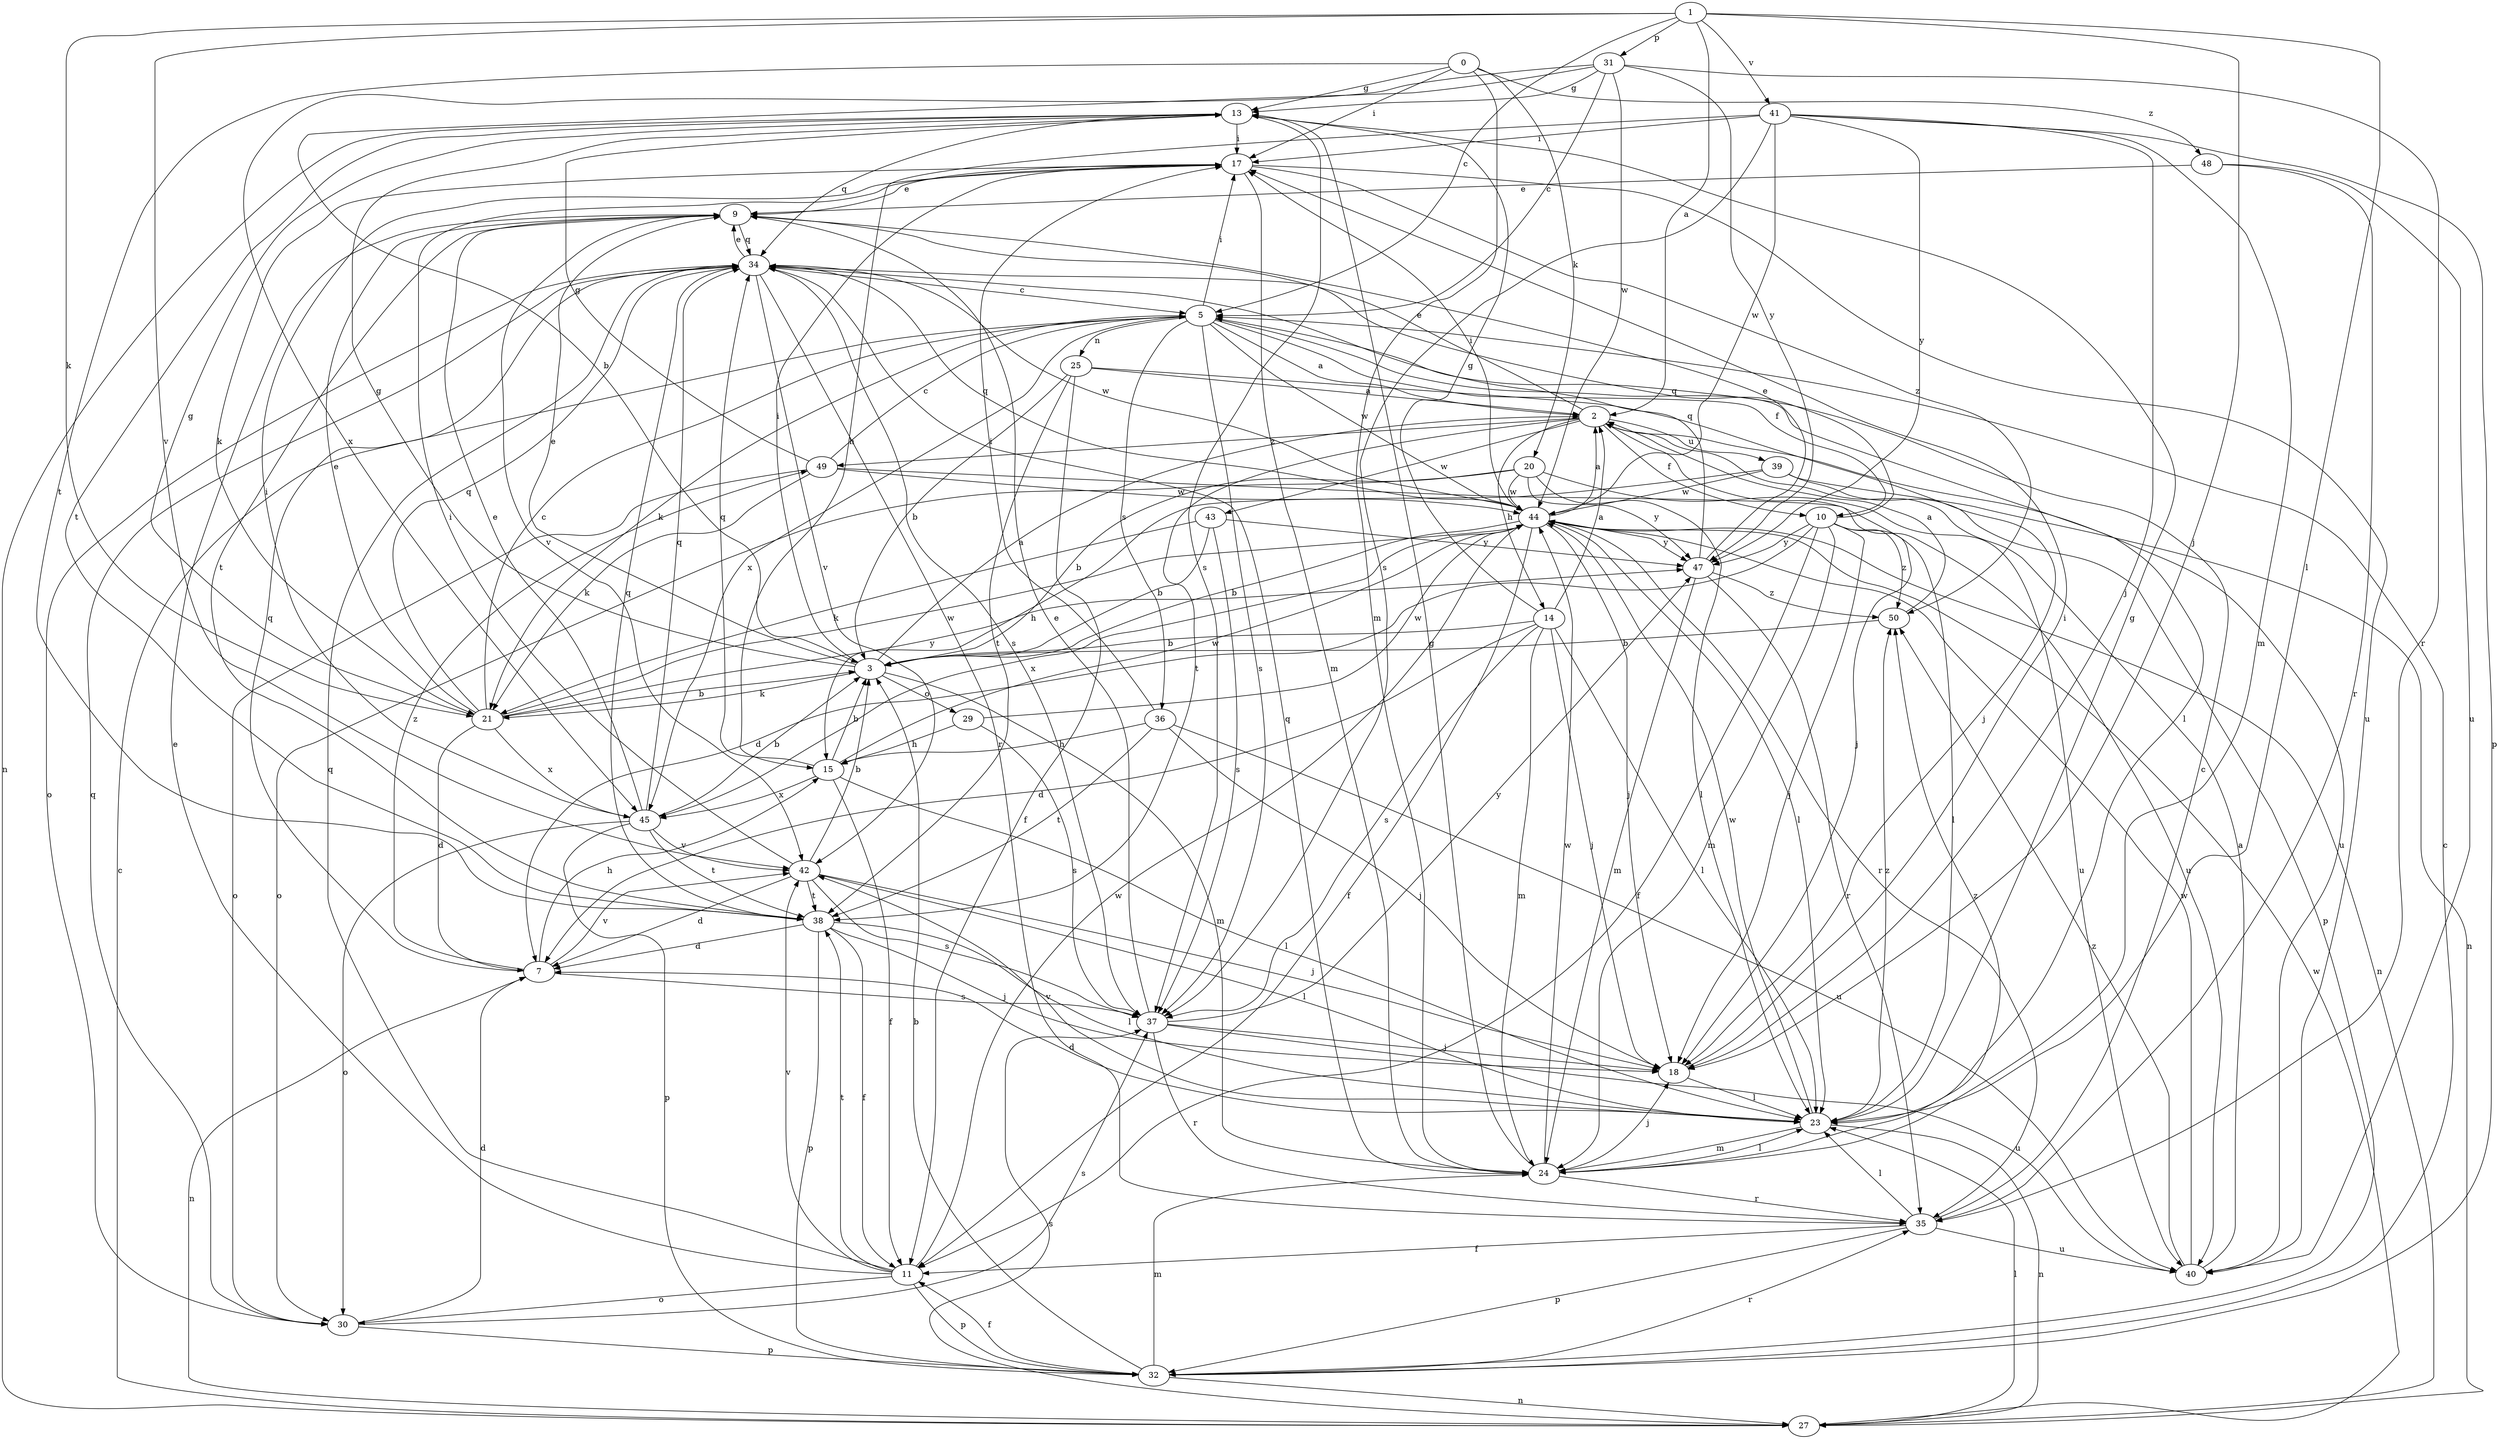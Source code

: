 strict digraph  {
0;
1;
2;
3;
5;
7;
9;
10;
11;
13;
14;
15;
17;
18;
20;
21;
23;
24;
25;
27;
29;
30;
31;
32;
34;
35;
36;
37;
38;
39;
40;
41;
42;
43;
44;
45;
47;
48;
49;
50;
0 -> 13  [label=g];
0 -> 17  [label=i];
0 -> 20  [label=k];
0 -> 24  [label=m];
0 -> 38  [label=t];
0 -> 48  [label=z];
1 -> 2  [label=a];
1 -> 5  [label=c];
1 -> 18  [label=j];
1 -> 21  [label=k];
1 -> 23  [label=l];
1 -> 31  [label=p];
1 -> 41  [label=v];
1 -> 42  [label=v];
2 -> 9  [label=e];
2 -> 10  [label=f];
2 -> 14  [label=h];
2 -> 18  [label=j];
2 -> 38  [label=t];
2 -> 39  [label=u];
2 -> 40  [label=u];
2 -> 43  [label=w];
2 -> 49  [label=z];
3 -> 2  [label=a];
3 -> 9  [label=e];
3 -> 13  [label=g];
3 -> 17  [label=i];
3 -> 21  [label=k];
3 -> 24  [label=m];
3 -> 29  [label=o];
5 -> 2  [label=a];
5 -> 10  [label=f];
5 -> 17  [label=i];
5 -> 21  [label=k];
5 -> 23  [label=l];
5 -> 25  [label=n];
5 -> 36  [label=s];
5 -> 37  [label=s];
5 -> 44  [label=w];
5 -> 45  [label=x];
7 -> 15  [label=h];
7 -> 27  [label=n];
7 -> 34  [label=q];
7 -> 37  [label=s];
7 -> 42  [label=v];
7 -> 49  [label=z];
9 -> 34  [label=q];
9 -> 38  [label=t];
9 -> 42  [label=v];
10 -> 7  [label=d];
10 -> 11  [label=f];
10 -> 18  [label=j];
10 -> 23  [label=l];
10 -> 24  [label=m];
10 -> 34  [label=q];
10 -> 47  [label=y];
10 -> 50  [label=z];
11 -> 9  [label=e];
11 -> 30  [label=o];
11 -> 32  [label=p];
11 -> 34  [label=q];
11 -> 38  [label=t];
11 -> 42  [label=v];
11 -> 44  [label=w];
13 -> 17  [label=i];
13 -> 27  [label=n];
13 -> 34  [label=q];
13 -> 37  [label=s];
13 -> 38  [label=t];
14 -> 2  [label=a];
14 -> 3  [label=b];
14 -> 7  [label=d];
14 -> 13  [label=g];
14 -> 18  [label=j];
14 -> 23  [label=l];
14 -> 24  [label=m];
14 -> 37  [label=s];
15 -> 3  [label=b];
15 -> 11  [label=f];
15 -> 23  [label=l];
15 -> 34  [label=q];
15 -> 44  [label=w];
15 -> 45  [label=x];
17 -> 9  [label=e];
17 -> 21  [label=k];
17 -> 24  [label=m];
17 -> 40  [label=u];
17 -> 50  [label=z];
18 -> 17  [label=i];
18 -> 23  [label=l];
20 -> 3  [label=b];
20 -> 23  [label=l];
20 -> 30  [label=o];
20 -> 40  [label=u];
20 -> 44  [label=w];
20 -> 47  [label=y];
21 -> 3  [label=b];
21 -> 5  [label=c];
21 -> 7  [label=d];
21 -> 9  [label=e];
21 -> 13  [label=g];
21 -> 34  [label=q];
21 -> 44  [label=w];
21 -> 45  [label=x];
21 -> 47  [label=y];
23 -> 7  [label=d];
23 -> 13  [label=g];
23 -> 24  [label=m];
23 -> 27  [label=n];
23 -> 42  [label=v];
23 -> 44  [label=w];
23 -> 50  [label=z];
24 -> 13  [label=g];
24 -> 18  [label=j];
24 -> 23  [label=l];
24 -> 34  [label=q];
24 -> 35  [label=r];
24 -> 44  [label=w];
24 -> 50  [label=z];
25 -> 2  [label=a];
25 -> 3  [label=b];
25 -> 11  [label=f];
25 -> 18  [label=j];
25 -> 38  [label=t];
27 -> 5  [label=c];
27 -> 23  [label=l];
27 -> 37  [label=s];
27 -> 44  [label=w];
29 -> 15  [label=h];
29 -> 37  [label=s];
29 -> 44  [label=w];
30 -> 7  [label=d];
30 -> 32  [label=p];
30 -> 34  [label=q];
30 -> 37  [label=s];
31 -> 3  [label=b];
31 -> 5  [label=c];
31 -> 13  [label=g];
31 -> 35  [label=r];
31 -> 44  [label=w];
31 -> 45  [label=x];
31 -> 47  [label=y];
32 -> 3  [label=b];
32 -> 5  [label=c];
32 -> 11  [label=f];
32 -> 24  [label=m];
32 -> 27  [label=n];
32 -> 35  [label=r];
34 -> 5  [label=c];
34 -> 9  [label=e];
34 -> 30  [label=o];
34 -> 35  [label=r];
34 -> 37  [label=s];
34 -> 42  [label=v];
34 -> 44  [label=w];
35 -> 5  [label=c];
35 -> 11  [label=f];
35 -> 23  [label=l];
35 -> 32  [label=p];
35 -> 40  [label=u];
36 -> 15  [label=h];
36 -> 17  [label=i];
36 -> 18  [label=j];
36 -> 38  [label=t];
36 -> 40  [label=u];
37 -> 9  [label=e];
37 -> 18  [label=j];
37 -> 35  [label=r];
37 -> 40  [label=u];
37 -> 47  [label=y];
38 -> 7  [label=d];
38 -> 11  [label=f];
38 -> 18  [label=j];
38 -> 23  [label=l];
38 -> 32  [label=p];
38 -> 34  [label=q];
39 -> 15  [label=h];
39 -> 27  [label=n];
39 -> 32  [label=p];
39 -> 44  [label=w];
40 -> 2  [label=a];
40 -> 44  [label=w];
40 -> 50  [label=z];
41 -> 15  [label=h];
41 -> 17  [label=i];
41 -> 18  [label=j];
41 -> 24  [label=m];
41 -> 32  [label=p];
41 -> 37  [label=s];
41 -> 44  [label=w];
41 -> 47  [label=y];
42 -> 3  [label=b];
42 -> 7  [label=d];
42 -> 17  [label=i];
42 -> 18  [label=j];
42 -> 23  [label=l];
42 -> 37  [label=s];
42 -> 38  [label=t];
43 -> 3  [label=b];
43 -> 21  [label=k];
43 -> 37  [label=s];
43 -> 47  [label=y];
44 -> 2  [label=a];
44 -> 3  [label=b];
44 -> 11  [label=f];
44 -> 17  [label=i];
44 -> 18  [label=j];
44 -> 23  [label=l];
44 -> 27  [label=n];
44 -> 34  [label=q];
44 -> 35  [label=r];
44 -> 45  [label=x];
44 -> 47  [label=y];
45 -> 3  [label=b];
45 -> 9  [label=e];
45 -> 17  [label=i];
45 -> 30  [label=o];
45 -> 32  [label=p];
45 -> 34  [label=q];
45 -> 38  [label=t];
45 -> 42  [label=v];
47 -> 9  [label=e];
47 -> 24  [label=m];
47 -> 34  [label=q];
47 -> 35  [label=r];
47 -> 50  [label=z];
48 -> 9  [label=e];
48 -> 35  [label=r];
48 -> 40  [label=u];
49 -> 5  [label=c];
49 -> 13  [label=g];
49 -> 21  [label=k];
49 -> 30  [label=o];
49 -> 40  [label=u];
49 -> 44  [label=w];
50 -> 2  [label=a];
50 -> 3  [label=b];
}
